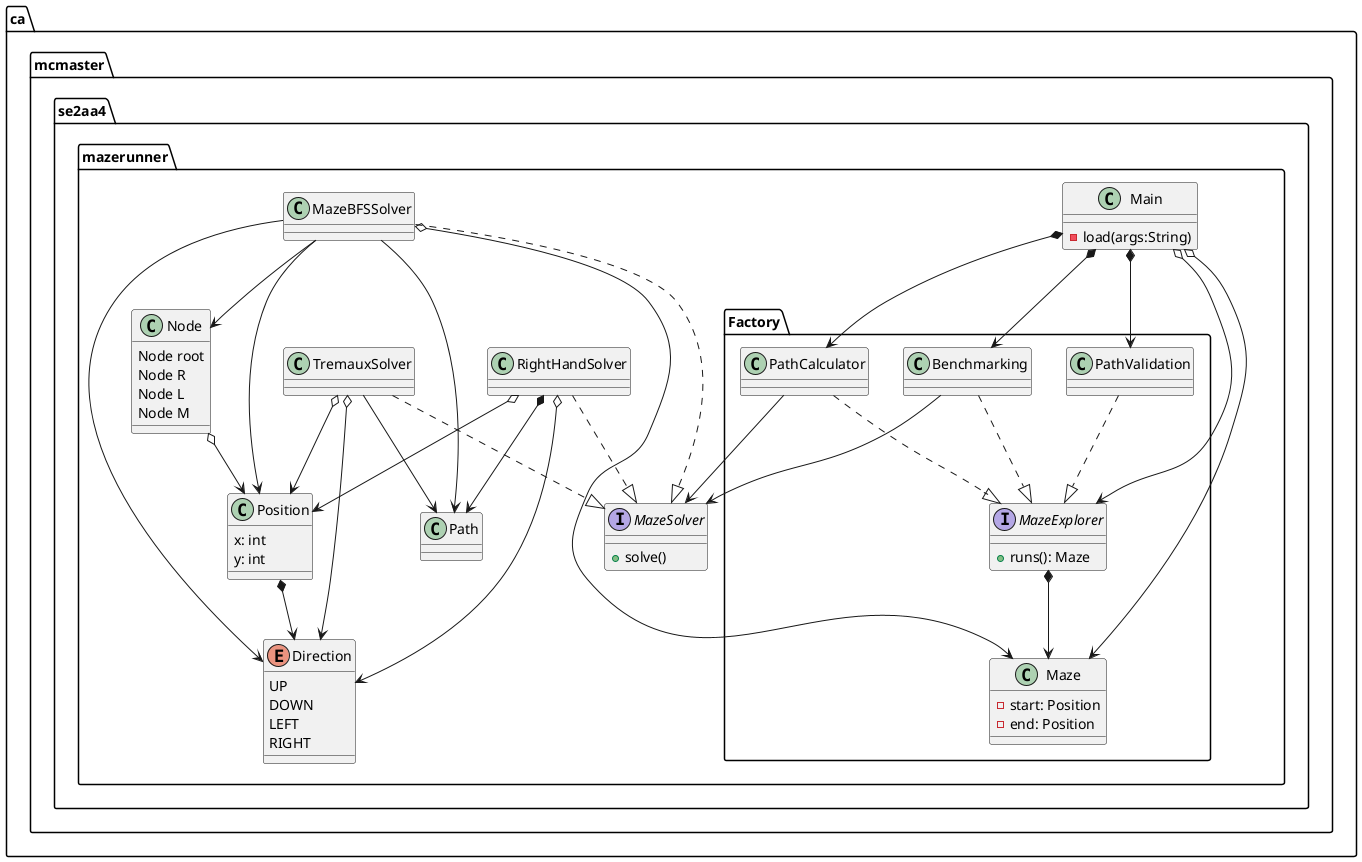 @startuml ClassDiagram
package "ca.mcmaster.se2aa4.mazerunner" {
    enum Direction {
        UP
        DOWN
        LEFT
        RIGHT
    }

    class Node {
        Node root
        Node R
        Node L
        Node M
    }

    class Position {
        x: int
        y: int
        
    }

    class Path {
        
    }
    
    class MazeBFSSolver{

    } 
    
    class Main{
        -load(args:String)
    }

    interface MazeSolver{
        +solve()
    }

    class RightHandSolver{

    }
    
    class TremauxSolver{

    }

    package "ca.mcmaster.se2aa4.mazerunner.Factory" {
        interface MazeExplorer {
            +runs(): Maze
        }

        class Benchmarking {
        
        }   

        class PathCalculator {
        
        }

        class PathValidation{

        }

        class Maze {
        
        -start: Position
        -end: Position
        
        }

    }
}



Benchmarking ..|> MazeExplorer
PathCalculator ..|> MazeExplorer
PathValidation ..|> MazeExplorer

PathCalculator --> MazeSolver

TremauxSolver --> Path


Benchmarking --> MazeSolver

MazeBFSSolver ..|> MazeSolver
RightHandSolver ..|> MazeSolver
TremauxSolver ..|> MazeSolver

MazeExplorer *--> Maze

Main o--> Maze
Main o--> MazeExplorer
Main *--> Benchmarking
Main *--> PathCalculator
Main *--> PathValidation


MazeBFSSolver o--> Maze
MazeBFSSolver --> Node
MazeBFSSolver --> Path
MazeBFSSolver --> Direction
MazeBFSSolver --> Position

Node o--> Position

Position *--> Direction

RightHandSolver *--> Path
RightHandSolver o--> Direction
RightHandSolver o--> Position

TremauxSolver o--> Direction
TremauxSolver o--> Position


@enduml